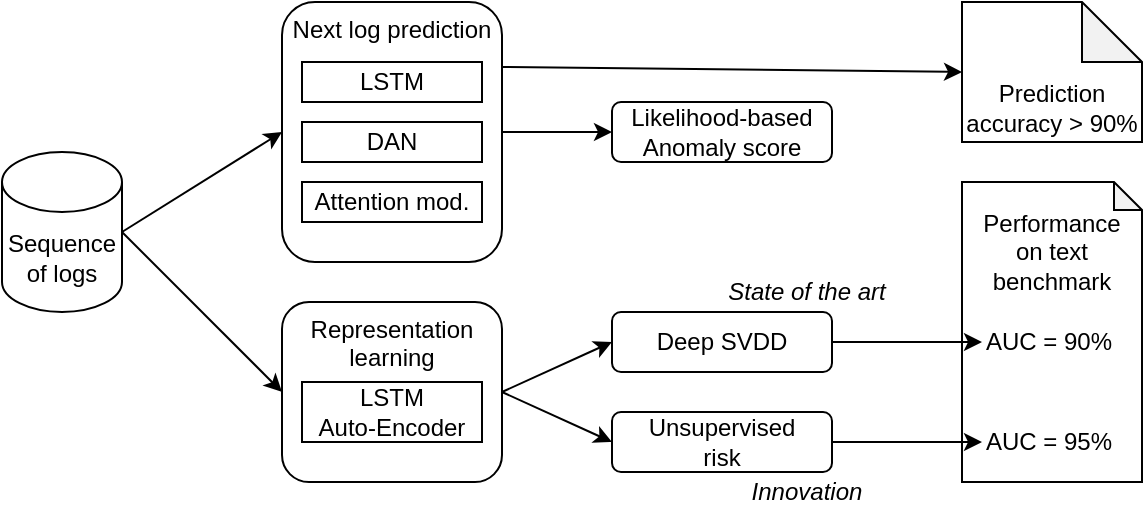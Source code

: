 <mxfile version="13.9.8" type="github">
  <diagram id="iawH8SXD4Fo3blzsakv6" name="Page-1">
    <mxGraphModel dx="1038" dy="684" grid="1" gridSize="10" guides="1" tooltips="1" connect="1" arrows="1" fold="1" page="1" pageScale="1" pageWidth="850" pageHeight="1100" math="0" shadow="0">
      <root>
        <mxCell id="0" />
        <mxCell id="1" parent="0" />
        <mxCell id="GH0ps6fWW1b3ndXHNGNv-1" value="Next log prediction" style="rounded=1;whiteSpace=wrap;html=1;noLabel=0;portConstraint=none;verticalAlign=top;" vertex="1" parent="1">
          <mxGeometry x="150" y="80" width="110" height="130" as="geometry" />
        </mxCell>
        <mxCell id="GH0ps6fWW1b3ndXHNGNv-2" value="Representation learning" style="rounded=1;whiteSpace=wrap;html=1;verticalAlign=top;" vertex="1" parent="1">
          <mxGeometry x="150" y="230" width="110" height="90" as="geometry" />
        </mxCell>
        <mxCell id="GH0ps6fWW1b3ndXHNGNv-3" value="Likelihood-based Anomaly score" style="rounded=1;whiteSpace=wrap;html=1;" vertex="1" parent="1">
          <mxGeometry x="315" y="130" width="110" height="30" as="geometry" />
        </mxCell>
        <mxCell id="GH0ps6fWW1b3ndXHNGNv-4" value="Deep SVDD" style="rounded=1;whiteSpace=wrap;html=1;" vertex="1" parent="1">
          <mxGeometry x="315" y="235" width="110" height="30" as="geometry" />
        </mxCell>
        <mxCell id="GH0ps6fWW1b3ndXHNGNv-5" value="LSTM" style="rounded=0;whiteSpace=wrap;html=1;" vertex="1" parent="1">
          <mxGeometry x="160" y="110" width="90" height="20" as="geometry" />
        </mxCell>
        <mxCell id="GH0ps6fWW1b3ndXHNGNv-6" value="DAN" style="rounded=0;whiteSpace=wrap;html=1;" vertex="1" parent="1">
          <mxGeometry x="160" y="140" width="90" height="20" as="geometry" />
        </mxCell>
        <mxCell id="GH0ps6fWW1b3ndXHNGNv-7" value="Attention mod." style="rounded=0;whiteSpace=wrap;html=1;" vertex="1" parent="1">
          <mxGeometry x="160" y="170" width="90" height="20" as="geometry" />
        </mxCell>
        <mxCell id="GH0ps6fWW1b3ndXHNGNv-8" value="LSTM&lt;br&gt;Auto-Encoder" style="rounded=0;whiteSpace=wrap;html=1;" vertex="1" parent="1">
          <mxGeometry x="160" y="270" width="90" height="30" as="geometry" />
        </mxCell>
        <mxCell id="GH0ps6fWW1b3ndXHNGNv-9" value="Unsupervised&lt;br&gt;risk" style="rounded=1;whiteSpace=wrap;html=1;" vertex="1" parent="1">
          <mxGeometry x="315" y="285" width="110" height="30" as="geometry" />
        </mxCell>
        <mxCell id="GH0ps6fWW1b3ndXHNGNv-10" value="Sequence of logs" style="shape=cylinder3;whiteSpace=wrap;html=1;boundedLbl=1;backgroundOutline=1;size=15;" vertex="1" parent="1">
          <mxGeometry x="10" y="155" width="60" height="80" as="geometry" />
        </mxCell>
        <mxCell id="GH0ps6fWW1b3ndXHNGNv-11" value="" style="endArrow=classic;html=1;exitX=1;exitY=0.5;exitDx=0;exitDy=0;exitPerimeter=0;entryX=0;entryY=0.5;entryDx=0;entryDy=0;" edge="1" parent="1" source="GH0ps6fWW1b3ndXHNGNv-10" target="GH0ps6fWW1b3ndXHNGNv-1">
          <mxGeometry width="50" height="50" relative="1" as="geometry">
            <mxPoint x="400" y="340" as="sourcePoint" />
            <mxPoint x="450" y="290" as="targetPoint" />
          </mxGeometry>
        </mxCell>
        <mxCell id="GH0ps6fWW1b3ndXHNGNv-12" value="" style="endArrow=classic;html=1;exitX=1;exitY=0.5;exitDx=0;exitDy=0;exitPerimeter=0;entryX=0;entryY=0.5;entryDx=0;entryDy=0;" edge="1" parent="1" source="GH0ps6fWW1b3ndXHNGNv-10" target="GH0ps6fWW1b3ndXHNGNv-2">
          <mxGeometry width="50" height="50" relative="1" as="geometry">
            <mxPoint x="400" y="340" as="sourcePoint" />
            <mxPoint x="450" y="290" as="targetPoint" />
          </mxGeometry>
        </mxCell>
        <mxCell id="GH0ps6fWW1b3ndXHNGNv-13" value="" style="endArrow=classic;html=1;exitX=1;exitY=0.5;exitDx=0;exitDy=0;entryX=0;entryY=0.5;entryDx=0;entryDy=0;" edge="1" parent="1" source="GH0ps6fWW1b3ndXHNGNv-1" target="GH0ps6fWW1b3ndXHNGNv-3">
          <mxGeometry width="50" height="50" relative="1" as="geometry">
            <mxPoint x="400" y="340" as="sourcePoint" />
            <mxPoint x="450" y="290" as="targetPoint" />
          </mxGeometry>
        </mxCell>
        <mxCell id="GH0ps6fWW1b3ndXHNGNv-14" value="" style="endArrow=classic;html=1;exitX=1;exitY=0.5;exitDx=0;exitDy=0;entryX=0;entryY=0.5;entryDx=0;entryDy=0;" edge="1" parent="1" source="GH0ps6fWW1b3ndXHNGNv-2" target="GH0ps6fWW1b3ndXHNGNv-4">
          <mxGeometry width="50" height="50" relative="1" as="geometry">
            <mxPoint x="400" y="340" as="sourcePoint" />
            <mxPoint x="450" y="290" as="targetPoint" />
          </mxGeometry>
        </mxCell>
        <mxCell id="GH0ps6fWW1b3ndXHNGNv-16" value="" style="endArrow=classic;html=1;exitX=1;exitY=0.5;exitDx=0;exitDy=0;entryX=0;entryY=0.5;entryDx=0;entryDy=0;" edge="1" parent="1" source="GH0ps6fWW1b3ndXHNGNv-2" target="GH0ps6fWW1b3ndXHNGNv-9">
          <mxGeometry width="50" height="50" relative="1" as="geometry">
            <mxPoint x="400" y="340" as="sourcePoint" />
            <mxPoint x="450" y="290" as="targetPoint" />
          </mxGeometry>
        </mxCell>
        <mxCell id="GH0ps6fWW1b3ndXHNGNv-17" value="Prediction accuracy &amp;gt; 90%" style="shape=note;whiteSpace=wrap;html=1;backgroundOutline=1;darkOpacity=0.05;verticalAlign=bottom;" vertex="1" parent="1">
          <mxGeometry x="490" y="80" width="90" height="70" as="geometry" />
        </mxCell>
        <mxCell id="GH0ps6fWW1b3ndXHNGNv-20" value="" style="endArrow=classic;html=1;exitX=1;exitY=0.25;exitDx=0;exitDy=0;entryX=0;entryY=0.5;entryDx=0;entryDy=0;entryPerimeter=0;" edge="1" parent="1" source="GH0ps6fWW1b3ndXHNGNv-1" target="GH0ps6fWW1b3ndXHNGNv-17">
          <mxGeometry width="50" height="50" relative="1" as="geometry">
            <mxPoint x="400" y="340" as="sourcePoint" />
            <mxPoint x="450" y="290" as="targetPoint" />
          </mxGeometry>
        </mxCell>
        <mxCell id="GH0ps6fWW1b3ndXHNGNv-21" value="" style="shape=note;whiteSpace=wrap;html=1;backgroundOutline=1;darkOpacity=0.05;size=14;" vertex="1" parent="1">
          <mxGeometry x="490" y="170" width="90" height="150" as="geometry" />
        </mxCell>
        <mxCell id="GH0ps6fWW1b3ndXHNGNv-22" value="AUC = 90%" style="text;html=1;strokeColor=none;fillColor=none;align=left;verticalAlign=middle;whiteSpace=wrap;rounded=0;" vertex="1" parent="1">
          <mxGeometry x="500" y="240" width="70" height="20" as="geometry" />
        </mxCell>
        <mxCell id="GH0ps6fWW1b3ndXHNGNv-23" value="AUC = 95%" style="text;html=1;strokeColor=none;fillColor=none;align=left;verticalAlign=middle;whiteSpace=wrap;rounded=0;" vertex="1" parent="1">
          <mxGeometry x="500" y="290" width="70" height="20" as="geometry" />
        </mxCell>
        <mxCell id="GH0ps6fWW1b3ndXHNGNv-24" value="&lt;div align=&quot;center&quot;&gt;Performance on text benchmark&lt;br&gt;&lt;/div&gt;" style="text;html=1;strokeColor=none;fillColor=none;align=center;verticalAlign=middle;whiteSpace=wrap;rounded=0;" vertex="1" parent="1">
          <mxGeometry x="500" y="190" width="70" height="30" as="geometry" />
        </mxCell>
        <mxCell id="GH0ps6fWW1b3ndXHNGNv-25" value="" style="endArrow=classic;html=1;exitX=1;exitY=0.5;exitDx=0;exitDy=0;entryX=0;entryY=0.5;entryDx=0;entryDy=0;" edge="1" parent="1" source="GH0ps6fWW1b3ndXHNGNv-4" target="GH0ps6fWW1b3ndXHNGNv-22">
          <mxGeometry width="50" height="50" relative="1" as="geometry">
            <mxPoint x="400" y="340" as="sourcePoint" />
            <mxPoint x="450" y="290" as="targetPoint" />
          </mxGeometry>
        </mxCell>
        <mxCell id="GH0ps6fWW1b3ndXHNGNv-26" value="" style="endArrow=classic;html=1;exitX=1;exitY=0.5;exitDx=0;exitDy=0;entryX=0;entryY=0.5;entryDx=0;entryDy=0;" edge="1" parent="1" source="GH0ps6fWW1b3ndXHNGNv-9" target="GH0ps6fWW1b3ndXHNGNv-23">
          <mxGeometry width="50" height="50" relative="1" as="geometry">
            <mxPoint x="400" y="340" as="sourcePoint" />
            <mxPoint x="450" y="290" as="targetPoint" />
          </mxGeometry>
        </mxCell>
        <mxCell id="GH0ps6fWW1b3ndXHNGNv-27" value="&lt;i&gt;State of the art&lt;/i&gt;" style="text;html=1;strokeColor=none;fillColor=none;align=center;verticalAlign=middle;whiteSpace=wrap;rounded=0;" vertex="1" parent="1">
          <mxGeometry x="370" y="215" width="85" height="20" as="geometry" />
        </mxCell>
        <mxCell id="GH0ps6fWW1b3ndXHNGNv-29" value="&lt;i&gt;Innovation&lt;/i&gt;" style="text;html=1;strokeColor=none;fillColor=none;align=center;verticalAlign=middle;whiteSpace=wrap;rounded=0;" vertex="1" parent="1">
          <mxGeometry x="370" y="315" width="85" height="20" as="geometry" />
        </mxCell>
      </root>
    </mxGraphModel>
  </diagram>
</mxfile>
